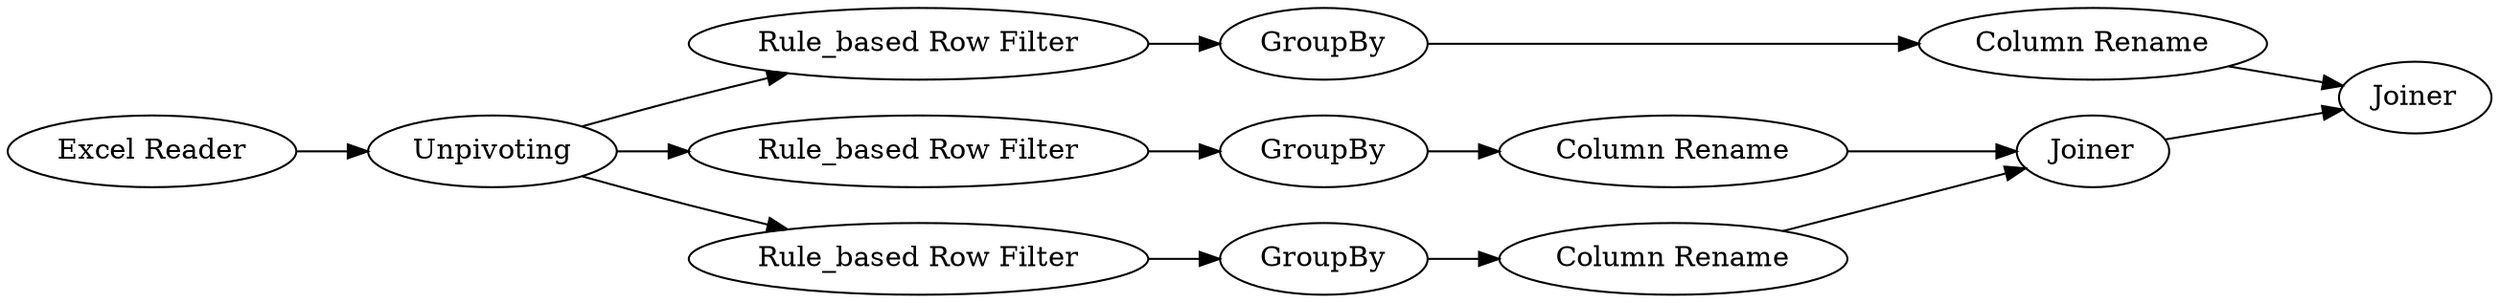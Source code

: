 digraph {
	11 -> 10
	9 -> 14
	4 -> 5
	10 -> 9
	1 -> 2
	12 -> 14
	3 -> 4
	6 -> 12
	5 -> 12
	8 -> 7
	7 -> 6
	2 -> 3
	2 -> 8
	2 -> 11
	5 [label="Column Rename"]
	1 [label="Excel Reader"]
	7 [label=GroupBy]
	9 [label="Column Rename"]
	11 [label="Rule_based Row Filter"]
	4 [label=GroupBy]
	10 [label=GroupBy]
	8 [label="Rule_based Row Filter"]
	6 [label="Column Rename"]
	14 [label=Joiner]
	3 [label="Rule_based Row Filter"]
	2 [label=Unpivoting]
	12 [label=Joiner]
	rankdir=LR
}
